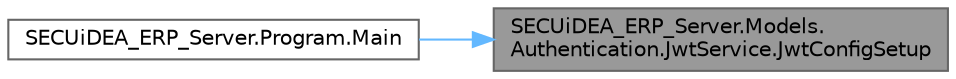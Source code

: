 digraph "SECUiDEA_ERP_Server.Models.Authentication.JwtService.JwtConfigSetup"
{
 // LATEX_PDF_SIZE
  bgcolor="transparent";
  edge [fontname=Helvetica,fontsize=10,labelfontname=Helvetica,labelfontsize=10];
  node [fontname=Helvetica,fontsize=10,shape=box,height=0.2,width=0.4];
  rankdir="RL";
  Node1 [id="Node000001",label="SECUiDEA_ERP_Server.Models.\lAuthentication.JwtService.JwtConfigSetup",height=0.2,width=0.4,color="gray40", fillcolor="grey60", style="filled", fontcolor="black",tooltip="JWT 설정을 초기화하는 메서드"];
  Node1 -> Node2 [id="edge1_Node000001_Node000002",dir="back",color="steelblue1",style="solid",tooltip=" "];
  Node2 [id="Node000002",label="SECUiDEA_ERP_Server.Program.Main",height=0.2,width=0.4,color="grey40", fillcolor="white", style="filled",URL="$class_s_e_c_ui_d_e_a___e_r_p___server_1_1_program.html#ad4b68fc74b4f25647b8d739a053041af",tooltip=" "];
}
